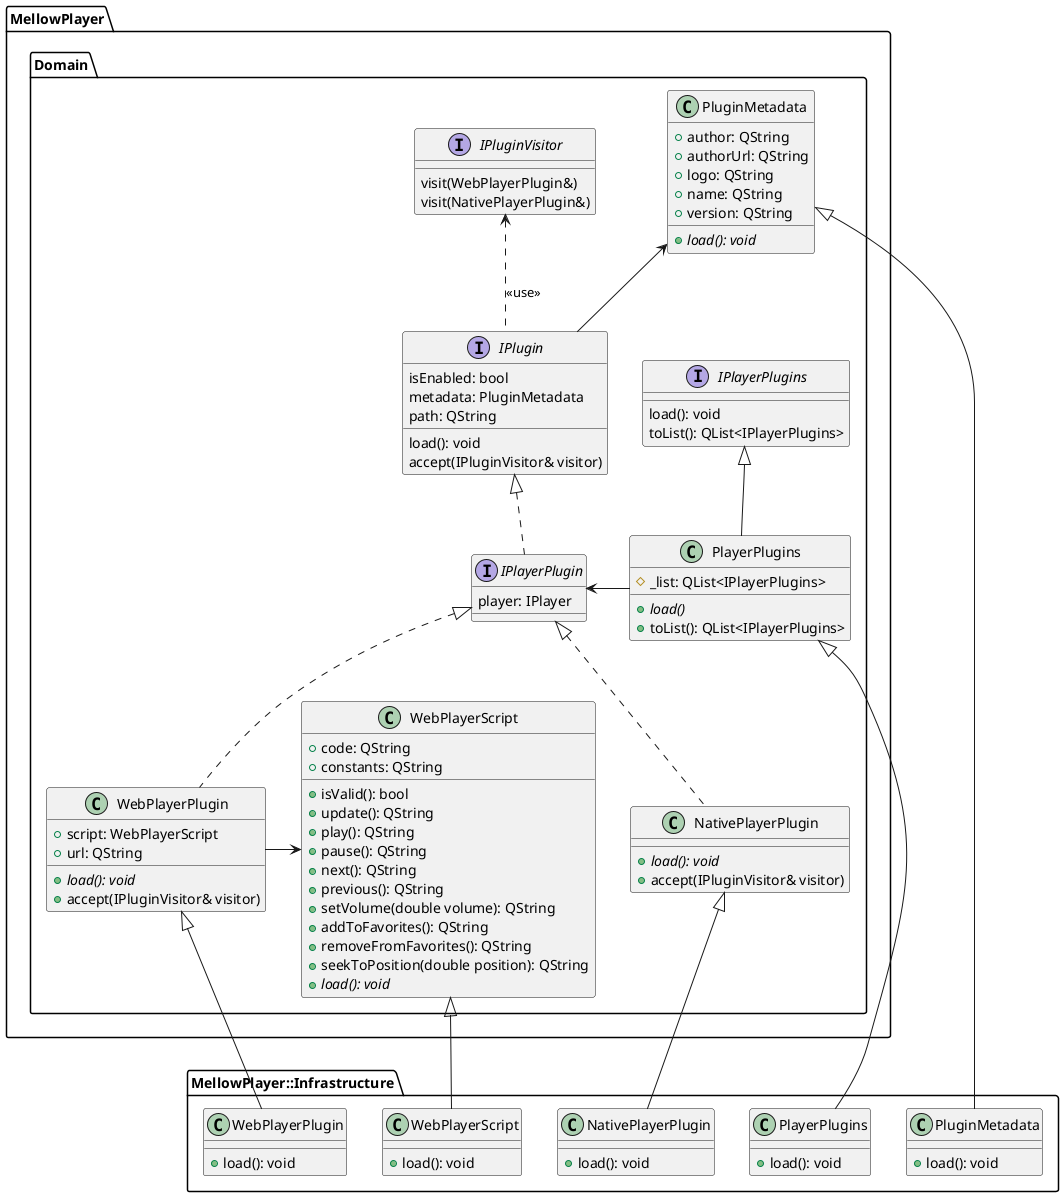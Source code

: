 @startuml

namespace MellowPlayer.Domain {
    interface IPluginVisitor {
        visit(WebPlayerPlugin&)
        visit(NativePlayerPlugin&)
    }

    interface IPlayerPlugins {
        load(): void
        toList(): QList<IPlayerPlugins>
    }

    class PlayerPlugins {
        # _list: QList<IPlayerPlugins>
        + {abstract} load()
        + toList(): QList<IPlayerPlugins>
    }
    IPlayerPlugins <|-- PlayerPlugins
    PlayerPlugins -> IPlayerPlugin

    class PluginMetadata {
        + author: QString
        + authorUrl: QString
        + logo: QString
        + name: QString
        + version: QString
        + {abstract} load(): void
    }

    interface IPlugin {
        isEnabled: bool
        metadata: PluginMetadata
        path: QString
        load(): void
        accept(IPluginVisitor& visitor)
    }
    IPlugin -up-> PluginMetadata
    IPlugin .up.> IPluginVisitor: <<use>>

    interface IPlayerPlugin {
        player: IPlayer
    }
    IPlugin <|.. IPlayerPlugin

    class WebPlayerPlugin {
        + {abstract} load(): void
        + script: WebPlayerScript
        + url: QString
        + accept(IPluginVisitor& visitor)

    }
    IPlayerPlugin <|.. WebPlayerPlugin

    class WebPlayerScript {
        + code: QString
        + constants: QString
        + isValid(): bool
        + update(): QString
        + play(): QString
        + pause(): QString
        + next(): QString
        + previous(): QString
        + setVolume(double volume): QString
        + addToFavorites(): QString
        + removeFromFavorites(): QString
        + seekToPosition(double position): QString
        + {abstract} load(): void
    }
    WebPlayerPlugin -right-> WebPlayerScript

    class NativePlayerPlugin {
        + {abstract} load(): void
        + accept(IPluginVisitor& visitor)
    }
    IPlayerPlugin <|.. NativePlayerPlugin
}

namespace MellowPlayer::Infrastructure {
    class PlayerPlugins {
        + load(): void
    }
    MellowPlayer.Domain.PlayerPlugins <|-- PlayerPlugins

    class WebPlayerPlugin {
        + load(): void
    }
    MellowPlayer.Domain.WebPlayerPlugin <|-- WebPlayerPlugin

    class NativePlayerPlugin {
        + load(): void
    }
    MellowPlayer.Domain.NativePlayerPlugin <|-- NativePlayerPlugin

    class WebPlayerScript {
        + load(): void
    }
    MellowPlayer.Domain.WebPlayerScript <|-- WebPlayerScript

    class PluginMetadata {
        + load(): void
    }
    MellowPlayer.Domain.PluginMetadata <|-- PluginMetadata
}

@enduml
